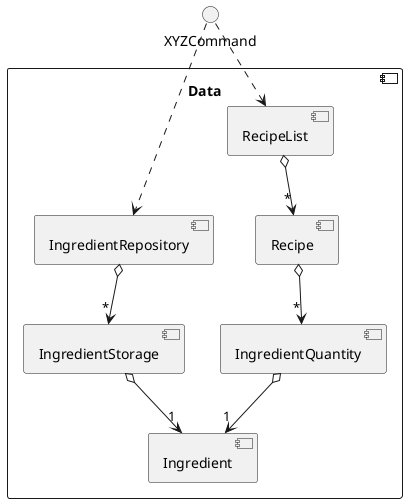 @startuml
'https://plantuml.com/component-diagram


component "Data" {
  [IngredientStorage] o--> "1"[Ingredient]
  [IngredientRepository] o--> "*" [IngredientStorage]
  [IngredientQuantity] o--> "1" [Ingredient]
  [Recipe] o--> "*" [IngredientQuantity]
  [RecipeList] o--> "*" [Recipe]
}

XYZCommand ..> [RecipeList]
XYZCommand ..> [IngredientRepository]

@enduml